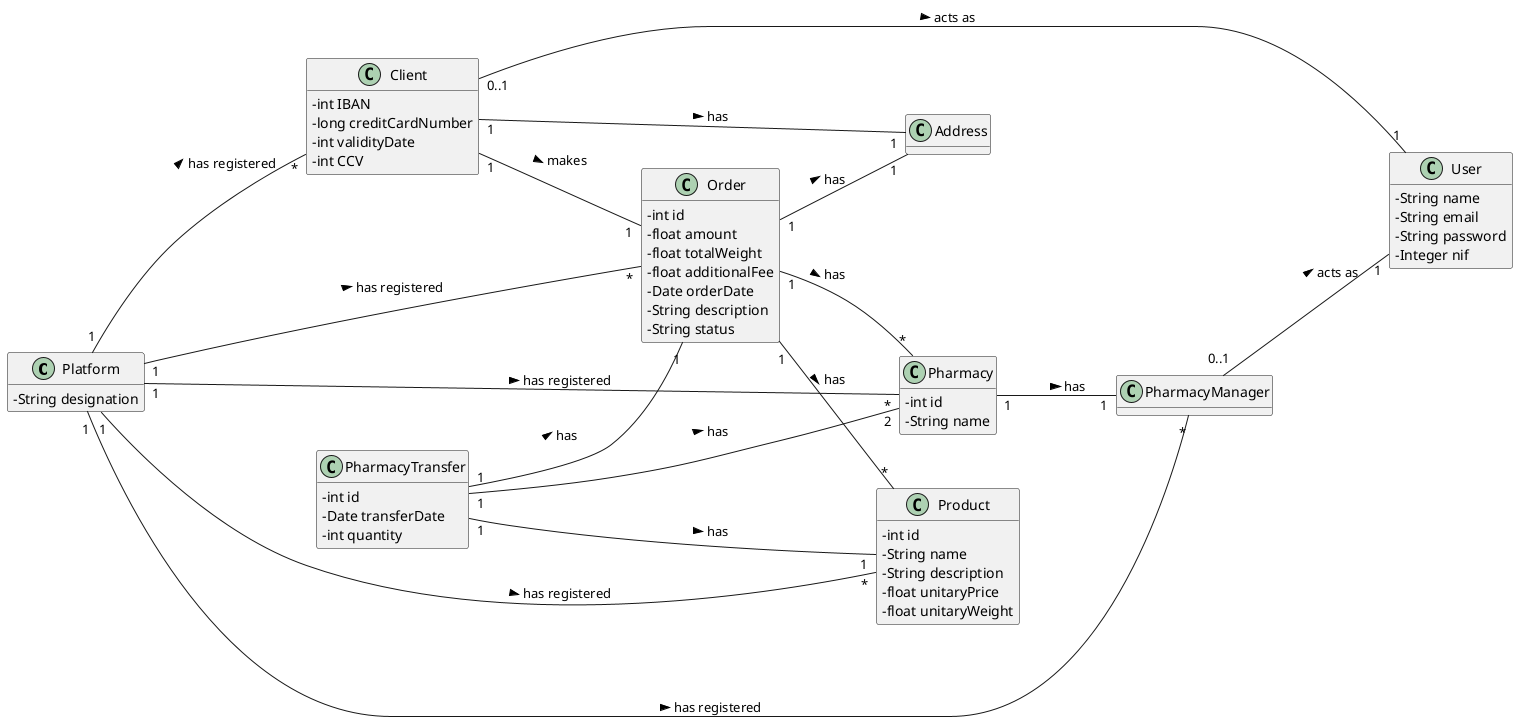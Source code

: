 @startuml
skinparam classAttributeIconSize 0
hide methods
left to right direction

class Platform {
-   String designation
}

class Pharmacy{
-   int id
-   String name
}

class Client{
-   int IBAN
-   long creditCardNumber
-   int validityDate
-   int CCV
}

class User{
-   String name
-   String email
-   String password
-   Integer nif
}

class PharmacyManager{
}

class Order{
-   int id
-   float amount
-   float totalWeight
-   float additionalFee
-   Date orderDate
-   String description
-   String status
}

class Product{
-   int id
-   String name
-   String description
-   float unitaryPrice
-   float unitaryWeight
}

class PharmacyTransfer{
-   int id
-   Date transferDate
-   int quantity
}

Platform "1" -- "*" Pharmacy : has registered >
Platform "1" -- "*" PharmacyManager : has registered >
Platform "1" -- "*" Order : has registered >
Platform "1" -- "*" Product : has registered >
Platform "1" -- "*" Client : has registered >
PharmacyManager "0..1" -- "1" User: acts as >
Pharmacy "1" -- "1" PharmacyManager : has >
Order "1" -- "*" Product : has >
Order "1" -- "*" Pharmacy : has >
Client "0..1" -- "1" User: acts as >
Client "1" -- "1" Order : makes >
Client "1" -- "1" Address : has >
Order "1" -- "1" Address : has >
PharmacyTransfer "1" -- "2" Pharmacy : has >
PharmacyTransfer "1" -- "1" Product : has >
PharmacyTransfer "1" -- "1" Order : has >
@enduml